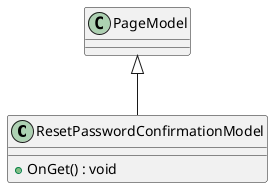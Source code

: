 @startuml
class ResetPasswordConfirmationModel {
    + OnGet() : void
}
PageModel <|-- ResetPasswordConfirmationModel
@enduml

